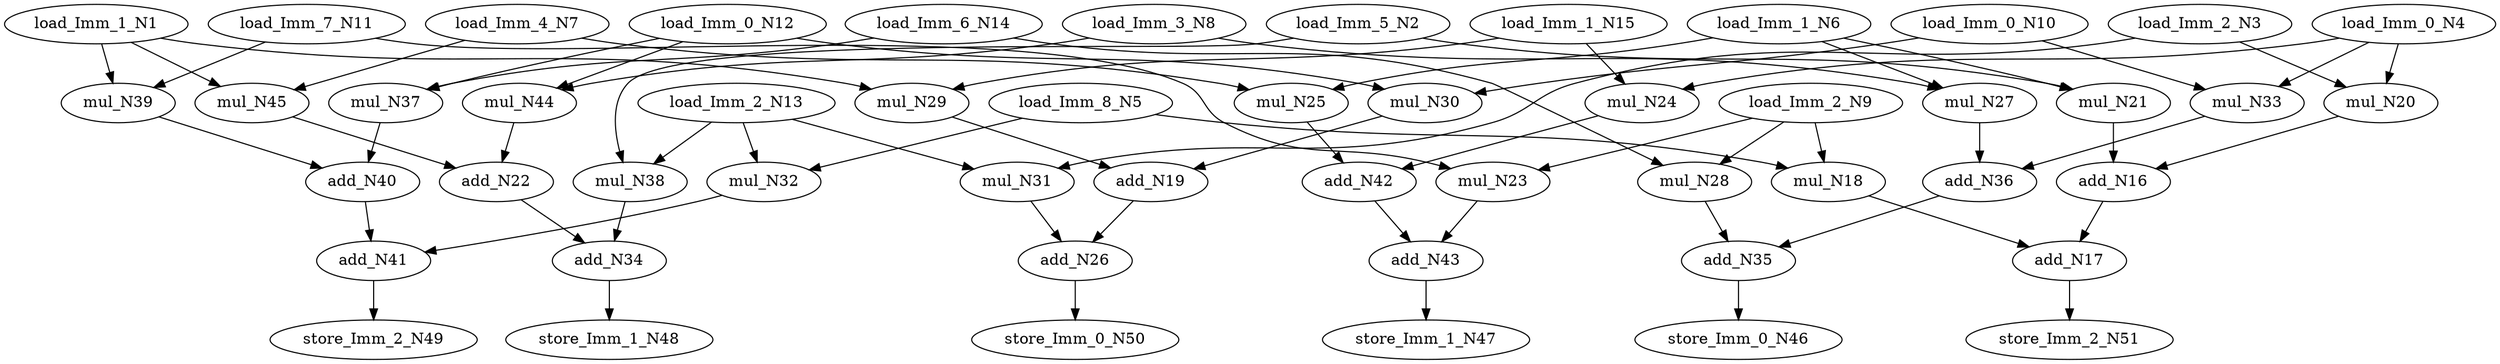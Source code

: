digraph graphname {
N49 [color="black", ntype="operation", label="store_Imm_2_N49"];
N48 [color="black", ntype="operation", label="store_Imm_1_N48"];
N41 [color="black", ntype="operation", label="add_N41"];
N40 [color="black", ntype="operation", label="add_N40"];
N43 [color="black", ntype="operation", label="add_N43"];
N42 [color="black", ntype="operation", label="add_N42"];
N45 [color="black", ntype="operation", label="mul_N45"];
N44 [color="black", ntype="operation", label="mul_N44"];
N47 [color="black", ntype="operation", label="store_Imm_1_N47"];
N46 [color="black", ntype="operation", label="store_Imm_0_N46"];
N29 [color="black", ntype="operation", label="mul_N29"];
N28 [color="black", ntype="operation", label="mul_N28"];
N23 [color="black", ntype="operation", label="mul_N23"];
N22 [color="black", ntype="operation", label="add_N22"];
N21 [color="black", ntype="operation", label="mul_N21"];
N20 [color="black", ntype="operation", label="mul_N20"];
N27 [color="black", ntype="operation", label="mul_N27"];
N26 [color="black", ntype="operation", label="add_N26"];
N25 [color="black", ntype="operation", label="mul_N25"];
N24 [color="black", ntype="operation", label="mul_N24"];
N8 [color="black", ntype="operation", label="load_Imm_3_N8"];
N9 [color="black", ntype="operation", label="load_Imm_2_N9"];
N1 [color="black", ntype="operation", label="load_Imm_1_N1"];
N2 [color="black", ntype="operation", label="load_Imm_5_N2"];
N3 [color="black", ntype="operation", label="load_Imm_2_N3"];
N4 [color="black", ntype="operation", label="load_Imm_0_N4"];
N5 [color="black", ntype="operation", label="load_Imm_8_N5"];
N6 [color="black", ntype="operation", label="load_Imm_1_N6"];
N7 [color="black", ntype="operation", label="load_Imm_4_N7"];
N12 [color="black", ntype="operation", label="load_Imm_0_N12"];
N13 [color="black", ntype="operation", label="load_Imm_2_N13"];
N10 [color="black", ntype="operation", label="load_Imm_0_N10"];
N11 [color="black", ntype="operation", label="load_Imm_7_N11"];
N16 [color="black", ntype="operation", label="add_N16"];
N17 [color="black", ntype="operation", label="add_N17"];
N14 [color="black", ntype="operation", label="load_Imm_6_N14"];
N15 [color="black", ntype="operation", label="load_Imm_1_N15"];
N18 [color="black", ntype="operation", label="mul_N18"];
N19 [color="black", ntype="operation", label="add_N19"];
N50 [color="black", ntype="operation", label="store_Imm_0_N50"];
N51 [color="black", ntype="operation", label="store_Imm_2_N51"];
N38 [color="black", ntype="operation", label="mul_N38"];
N39 [color="black", ntype="operation", label="mul_N39"];
N30 [color="black", ntype="operation", label="mul_N30"];
N31 [color="black", ntype="operation", label="mul_N31"];
N32 [color="black", ntype="operation", label="mul_N32"];
N33 [color="black", ntype="operation", label="mul_N33"];
N34 [color="black", ntype="operation", label="add_N34"];
N35 [color="black", ntype="operation", label="add_N35"];
N36 [color="black", ntype="operation", label="add_N36"];
N37 [color="black", ntype="operation", label="mul_N37"];
N41 -> N49;
N40 -> N41;
N43 -> N47;
N42 -> N43;
N45 -> N22;
N44 -> N22;
N29 -> N19;
N28 -> N35;
N23 -> N43;
N22 -> N34;
N21 -> N16;
N20 -> N16;
N27 -> N36;
N26 -> N50;
N25 -> N42;
N24 -> N42;
N8 -> N44;
N8 -> N27;
N9 -> N28;
N9 -> N23;
N9 -> N18;
N1 -> N39;
N1 -> N29;
N1 -> N45;
N2 -> N21;
N2 -> N38;
N3 -> N20;
N3 -> N31;
N4 -> N20;
N4 -> N24;
N4 -> N33;
N5 -> N18;
N5 -> N32;
N6 -> N21;
N6 -> N25;
N6 -> N27;
N7 -> N45;
N7 -> N25;
N12 -> N37;
N12 -> N30;
N12 -> N44;
N13 -> N38;
N13 -> N31;
N13 -> N32;
N10 -> N33;
N10 -> N30;
N11 -> N39;
N11 -> N23;
N16 -> N17;
N17 -> N51;
N14 -> N28;
N14 -> N37;
N15 -> N24;
N15 -> N29;
N18 -> N17;
N19 -> N26;
N38 -> N34;
N39 -> N40;
N30 -> N19;
N31 -> N26;
N32 -> N41;
N33 -> N36;
N34 -> N48;
N35 -> N46;
N36 -> N35;
N37 -> N40;
}
